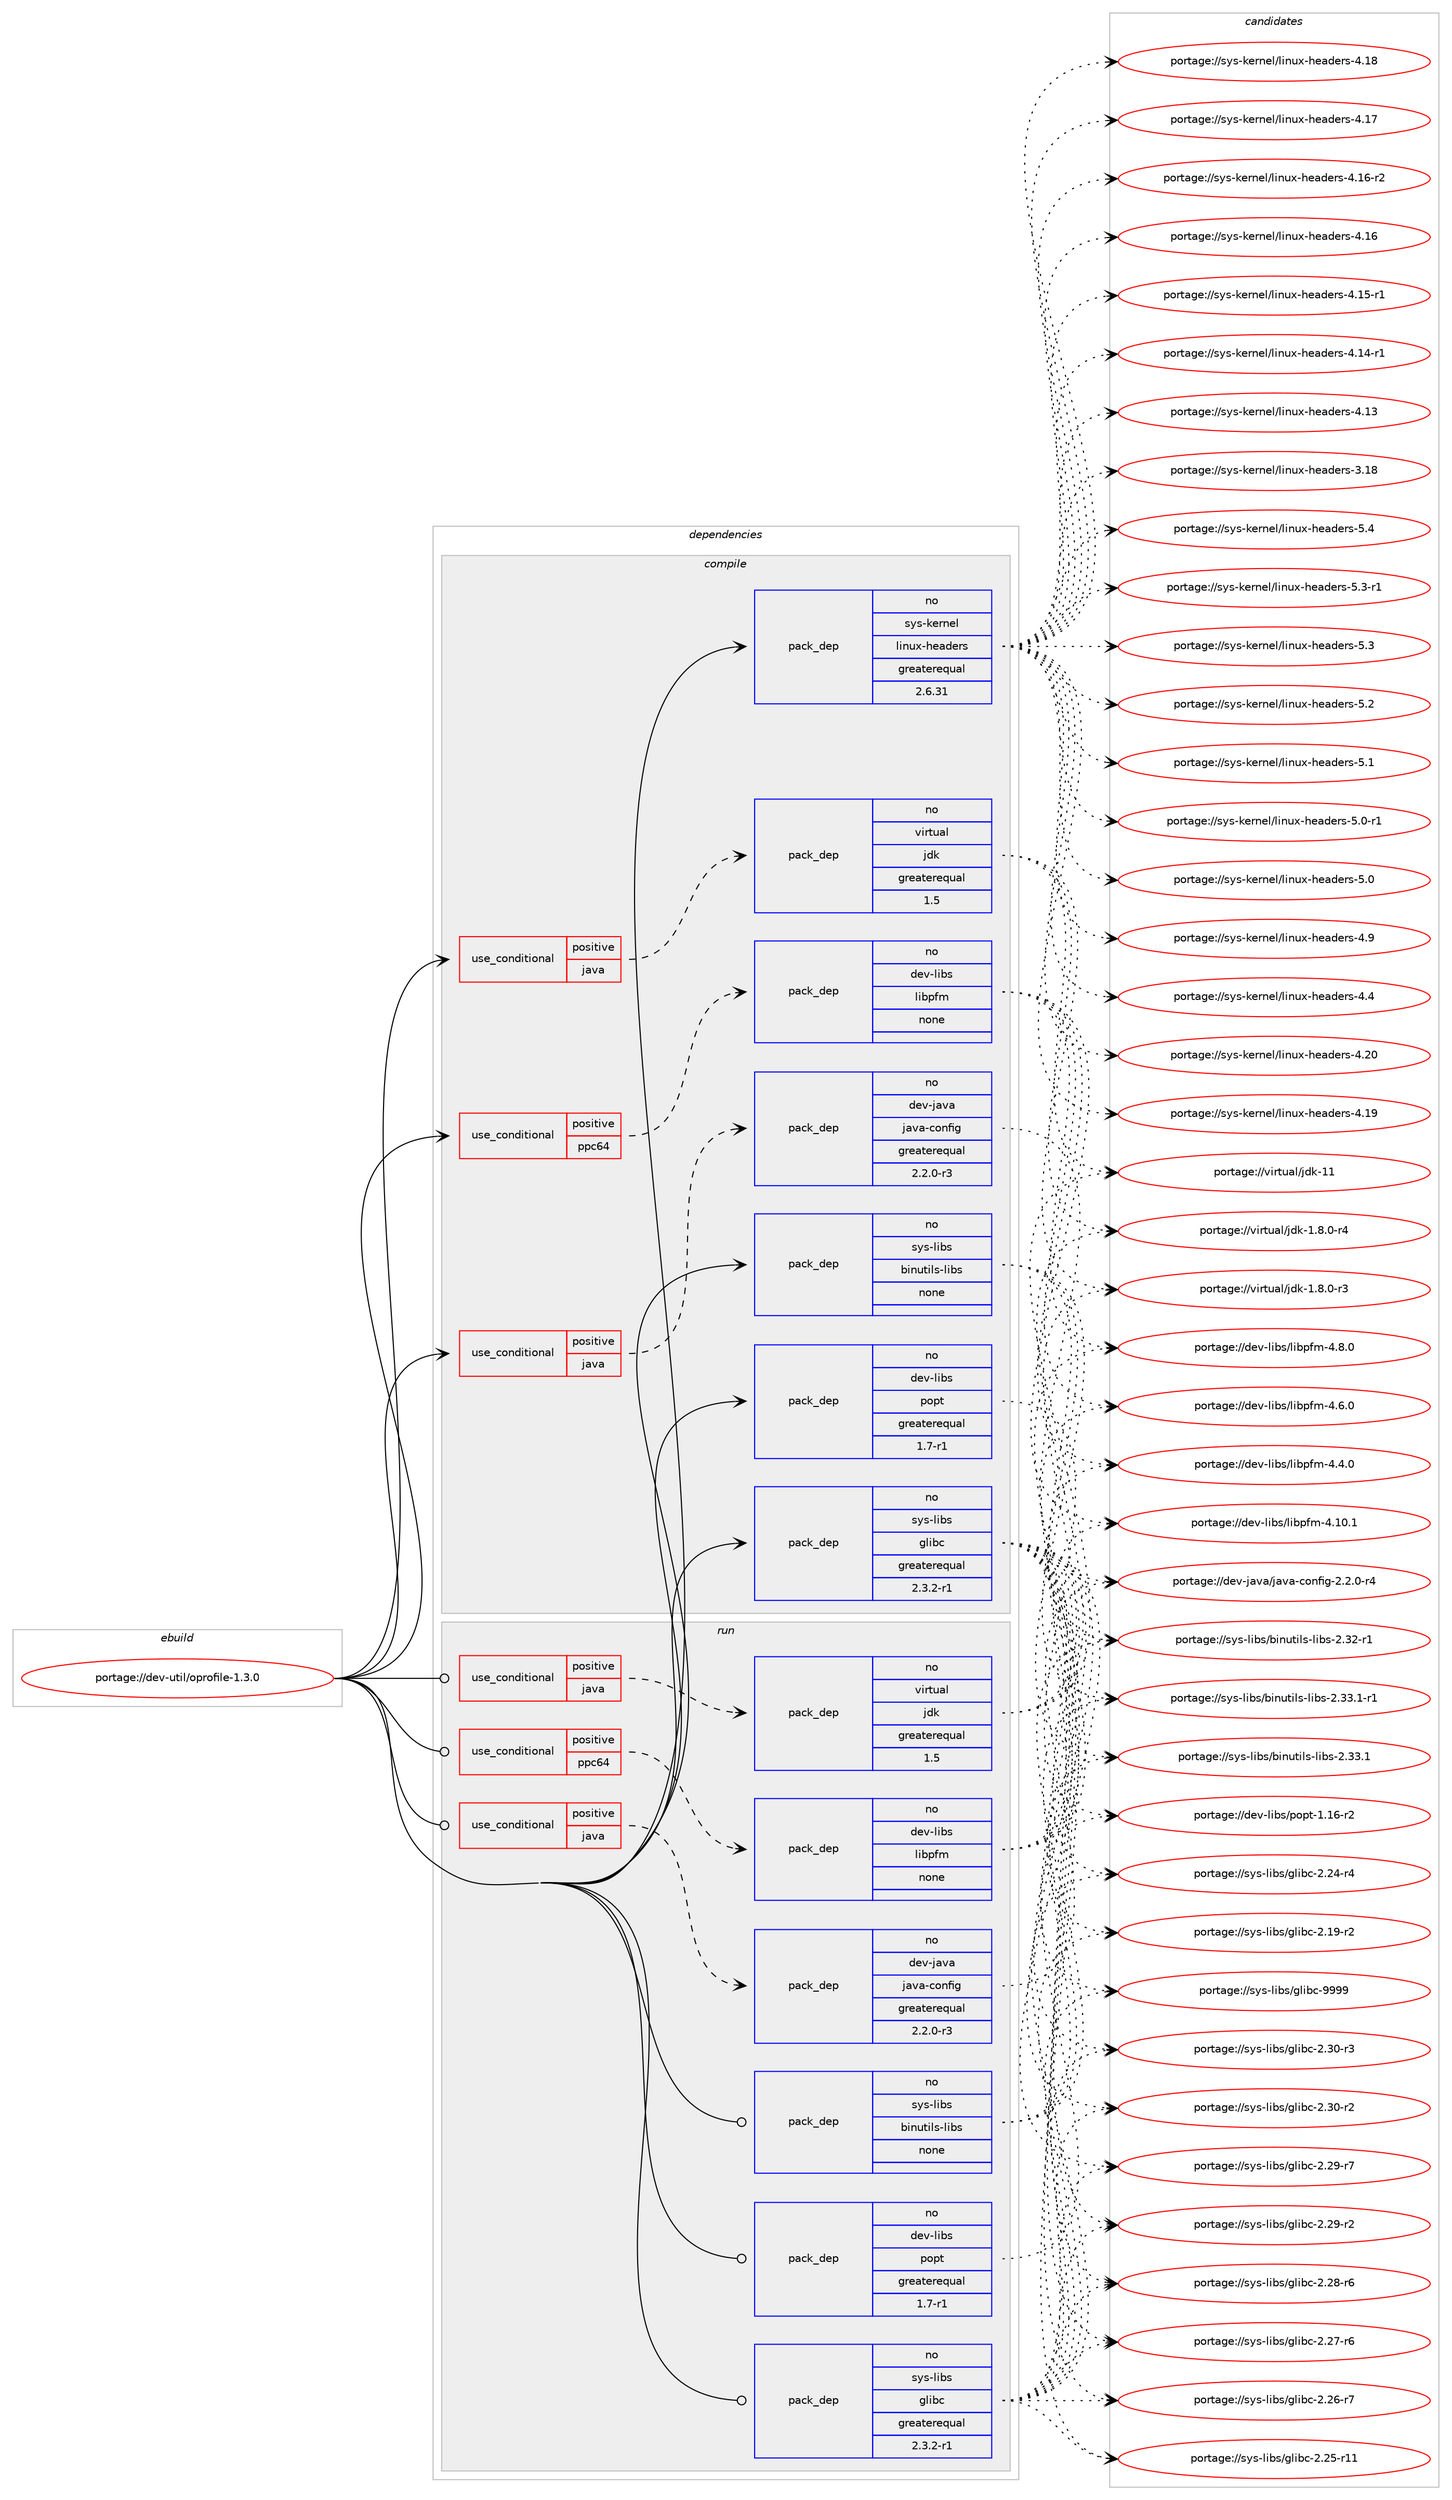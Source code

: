 digraph prolog {

# *************
# Graph options
# *************

newrank=true;
concentrate=true;
compound=true;
graph [rankdir=LR,fontname=Helvetica,fontsize=10,ranksep=1.5];#, ranksep=2.5, nodesep=0.2];
edge  [arrowhead=vee];
node  [fontname=Helvetica,fontsize=10];

# **********
# The ebuild
# **********

subgraph cluster_leftcol {
color=gray;
label=<<i>ebuild</i>>;
id [label="portage://dev-util/oprofile-1.3.0", color=red, width=4, href="../dev-util/oprofile-1.3.0.svg"];
}

# ****************
# The dependencies
# ****************

subgraph cluster_midcol {
color=gray;
label=<<i>dependencies</i>>;
subgraph cluster_compile {
fillcolor="#eeeeee";
style=filled;
label=<<i>compile</i>>;
subgraph cond61984 {
dependency298836 [label=<<TABLE BORDER="0" CELLBORDER="1" CELLSPACING="0" CELLPADDING="4"><TR><TD ROWSPAN="3" CELLPADDING="10">use_conditional</TD></TR><TR><TD>positive</TD></TR><TR><TD>java</TD></TR></TABLE>>, shape=none, color=red];
subgraph pack232257 {
dependency298837 [label=<<TABLE BORDER="0" CELLBORDER="1" CELLSPACING="0" CELLPADDING="4" WIDTH="220"><TR><TD ROWSPAN="6" CELLPADDING="30">pack_dep</TD></TR><TR><TD WIDTH="110">no</TD></TR><TR><TD>dev-java</TD></TR><TR><TD>java-config</TD></TR><TR><TD>greaterequal</TD></TR><TR><TD>2.2.0-r3</TD></TR></TABLE>>, shape=none, color=blue];
}
dependency298836:e -> dependency298837:w [weight=20,style="dashed",arrowhead="vee"];
}
id:e -> dependency298836:w [weight=20,style="solid",arrowhead="vee"];
subgraph cond61985 {
dependency298838 [label=<<TABLE BORDER="0" CELLBORDER="1" CELLSPACING="0" CELLPADDING="4"><TR><TD ROWSPAN="3" CELLPADDING="10">use_conditional</TD></TR><TR><TD>positive</TD></TR><TR><TD>java</TD></TR></TABLE>>, shape=none, color=red];
subgraph pack232258 {
dependency298839 [label=<<TABLE BORDER="0" CELLBORDER="1" CELLSPACING="0" CELLPADDING="4" WIDTH="220"><TR><TD ROWSPAN="6" CELLPADDING="30">pack_dep</TD></TR><TR><TD WIDTH="110">no</TD></TR><TR><TD>virtual</TD></TR><TR><TD>jdk</TD></TR><TR><TD>greaterequal</TD></TR><TR><TD>1.5</TD></TR></TABLE>>, shape=none, color=blue];
}
dependency298838:e -> dependency298839:w [weight=20,style="dashed",arrowhead="vee"];
}
id:e -> dependency298838:w [weight=20,style="solid",arrowhead="vee"];
subgraph cond61986 {
dependency298840 [label=<<TABLE BORDER="0" CELLBORDER="1" CELLSPACING="0" CELLPADDING="4"><TR><TD ROWSPAN="3" CELLPADDING="10">use_conditional</TD></TR><TR><TD>positive</TD></TR><TR><TD>ppc64</TD></TR></TABLE>>, shape=none, color=red];
subgraph pack232259 {
dependency298841 [label=<<TABLE BORDER="0" CELLBORDER="1" CELLSPACING="0" CELLPADDING="4" WIDTH="220"><TR><TD ROWSPAN="6" CELLPADDING="30">pack_dep</TD></TR><TR><TD WIDTH="110">no</TD></TR><TR><TD>dev-libs</TD></TR><TR><TD>libpfm</TD></TR><TR><TD>none</TD></TR><TR><TD></TD></TR></TABLE>>, shape=none, color=blue];
}
dependency298840:e -> dependency298841:w [weight=20,style="dashed",arrowhead="vee"];
}
id:e -> dependency298840:w [weight=20,style="solid",arrowhead="vee"];
subgraph pack232260 {
dependency298842 [label=<<TABLE BORDER="0" CELLBORDER="1" CELLSPACING="0" CELLPADDING="4" WIDTH="220"><TR><TD ROWSPAN="6" CELLPADDING="30">pack_dep</TD></TR><TR><TD WIDTH="110">no</TD></TR><TR><TD>dev-libs</TD></TR><TR><TD>popt</TD></TR><TR><TD>greaterequal</TD></TR><TR><TD>1.7-r1</TD></TR></TABLE>>, shape=none, color=blue];
}
id:e -> dependency298842:w [weight=20,style="solid",arrowhead="vee"];
subgraph pack232261 {
dependency298843 [label=<<TABLE BORDER="0" CELLBORDER="1" CELLSPACING="0" CELLPADDING="4" WIDTH="220"><TR><TD ROWSPAN="6" CELLPADDING="30">pack_dep</TD></TR><TR><TD WIDTH="110">no</TD></TR><TR><TD>sys-kernel</TD></TR><TR><TD>linux-headers</TD></TR><TR><TD>greaterequal</TD></TR><TR><TD>2.6.31</TD></TR></TABLE>>, shape=none, color=blue];
}
id:e -> dependency298843:w [weight=20,style="solid",arrowhead="vee"];
subgraph pack232262 {
dependency298844 [label=<<TABLE BORDER="0" CELLBORDER="1" CELLSPACING="0" CELLPADDING="4" WIDTH="220"><TR><TD ROWSPAN="6" CELLPADDING="30">pack_dep</TD></TR><TR><TD WIDTH="110">no</TD></TR><TR><TD>sys-libs</TD></TR><TR><TD>binutils-libs</TD></TR><TR><TD>none</TD></TR><TR><TD></TD></TR></TABLE>>, shape=none, color=blue];
}
id:e -> dependency298844:w [weight=20,style="solid",arrowhead="vee"];
subgraph pack232263 {
dependency298845 [label=<<TABLE BORDER="0" CELLBORDER="1" CELLSPACING="0" CELLPADDING="4" WIDTH="220"><TR><TD ROWSPAN="6" CELLPADDING="30">pack_dep</TD></TR><TR><TD WIDTH="110">no</TD></TR><TR><TD>sys-libs</TD></TR><TR><TD>glibc</TD></TR><TR><TD>greaterequal</TD></TR><TR><TD>2.3.2-r1</TD></TR></TABLE>>, shape=none, color=blue];
}
id:e -> dependency298845:w [weight=20,style="solid",arrowhead="vee"];
}
subgraph cluster_compileandrun {
fillcolor="#eeeeee";
style=filled;
label=<<i>compile and run</i>>;
}
subgraph cluster_run {
fillcolor="#eeeeee";
style=filled;
label=<<i>run</i>>;
subgraph cond61987 {
dependency298846 [label=<<TABLE BORDER="0" CELLBORDER="1" CELLSPACING="0" CELLPADDING="4"><TR><TD ROWSPAN="3" CELLPADDING="10">use_conditional</TD></TR><TR><TD>positive</TD></TR><TR><TD>java</TD></TR></TABLE>>, shape=none, color=red];
subgraph pack232264 {
dependency298847 [label=<<TABLE BORDER="0" CELLBORDER="1" CELLSPACING="0" CELLPADDING="4" WIDTH="220"><TR><TD ROWSPAN="6" CELLPADDING="30">pack_dep</TD></TR><TR><TD WIDTH="110">no</TD></TR><TR><TD>dev-java</TD></TR><TR><TD>java-config</TD></TR><TR><TD>greaterequal</TD></TR><TR><TD>2.2.0-r3</TD></TR></TABLE>>, shape=none, color=blue];
}
dependency298846:e -> dependency298847:w [weight=20,style="dashed",arrowhead="vee"];
}
id:e -> dependency298846:w [weight=20,style="solid",arrowhead="odot"];
subgraph cond61988 {
dependency298848 [label=<<TABLE BORDER="0" CELLBORDER="1" CELLSPACING="0" CELLPADDING="4"><TR><TD ROWSPAN="3" CELLPADDING="10">use_conditional</TD></TR><TR><TD>positive</TD></TR><TR><TD>java</TD></TR></TABLE>>, shape=none, color=red];
subgraph pack232265 {
dependency298849 [label=<<TABLE BORDER="0" CELLBORDER="1" CELLSPACING="0" CELLPADDING="4" WIDTH="220"><TR><TD ROWSPAN="6" CELLPADDING="30">pack_dep</TD></TR><TR><TD WIDTH="110">no</TD></TR><TR><TD>virtual</TD></TR><TR><TD>jdk</TD></TR><TR><TD>greaterequal</TD></TR><TR><TD>1.5</TD></TR></TABLE>>, shape=none, color=blue];
}
dependency298848:e -> dependency298849:w [weight=20,style="dashed",arrowhead="vee"];
}
id:e -> dependency298848:w [weight=20,style="solid",arrowhead="odot"];
subgraph cond61989 {
dependency298850 [label=<<TABLE BORDER="0" CELLBORDER="1" CELLSPACING="0" CELLPADDING="4"><TR><TD ROWSPAN="3" CELLPADDING="10">use_conditional</TD></TR><TR><TD>positive</TD></TR><TR><TD>ppc64</TD></TR></TABLE>>, shape=none, color=red];
subgraph pack232266 {
dependency298851 [label=<<TABLE BORDER="0" CELLBORDER="1" CELLSPACING="0" CELLPADDING="4" WIDTH="220"><TR><TD ROWSPAN="6" CELLPADDING="30">pack_dep</TD></TR><TR><TD WIDTH="110">no</TD></TR><TR><TD>dev-libs</TD></TR><TR><TD>libpfm</TD></TR><TR><TD>none</TD></TR><TR><TD></TD></TR></TABLE>>, shape=none, color=blue];
}
dependency298850:e -> dependency298851:w [weight=20,style="dashed",arrowhead="vee"];
}
id:e -> dependency298850:w [weight=20,style="solid",arrowhead="odot"];
subgraph pack232267 {
dependency298852 [label=<<TABLE BORDER="0" CELLBORDER="1" CELLSPACING="0" CELLPADDING="4" WIDTH="220"><TR><TD ROWSPAN="6" CELLPADDING="30">pack_dep</TD></TR><TR><TD WIDTH="110">no</TD></TR><TR><TD>dev-libs</TD></TR><TR><TD>popt</TD></TR><TR><TD>greaterequal</TD></TR><TR><TD>1.7-r1</TD></TR></TABLE>>, shape=none, color=blue];
}
id:e -> dependency298852:w [weight=20,style="solid",arrowhead="odot"];
subgraph pack232268 {
dependency298853 [label=<<TABLE BORDER="0" CELLBORDER="1" CELLSPACING="0" CELLPADDING="4" WIDTH="220"><TR><TD ROWSPAN="6" CELLPADDING="30">pack_dep</TD></TR><TR><TD WIDTH="110">no</TD></TR><TR><TD>sys-libs</TD></TR><TR><TD>binutils-libs</TD></TR><TR><TD>none</TD></TR><TR><TD></TD></TR></TABLE>>, shape=none, color=blue];
}
id:e -> dependency298853:w [weight=20,style="solid",arrowhead="odot"];
subgraph pack232269 {
dependency298854 [label=<<TABLE BORDER="0" CELLBORDER="1" CELLSPACING="0" CELLPADDING="4" WIDTH="220"><TR><TD ROWSPAN="6" CELLPADDING="30">pack_dep</TD></TR><TR><TD WIDTH="110">no</TD></TR><TR><TD>sys-libs</TD></TR><TR><TD>glibc</TD></TR><TR><TD>greaterequal</TD></TR><TR><TD>2.3.2-r1</TD></TR></TABLE>>, shape=none, color=blue];
}
id:e -> dependency298854:w [weight=20,style="solid",arrowhead="odot"];
}
}

# **************
# The candidates
# **************

subgraph cluster_choices {
rank=same;
color=gray;
label=<<i>candidates</i>>;

subgraph choice232257 {
color=black;
nodesep=1;
choice10010111845106971189747106971189745991111101021051034550465046484511452 [label="portage://dev-java/java-config-2.2.0-r4", color=red, width=4,href="../dev-java/java-config-2.2.0-r4.svg"];
dependency298837:e -> choice10010111845106971189747106971189745991111101021051034550465046484511452:w [style=dotted,weight="100"];
}
subgraph choice232258 {
color=black;
nodesep=1;
choice1181051141161179710847106100107454949 [label="portage://virtual/jdk-11", color=red, width=4,href="../virtual/jdk-11.svg"];
choice11810511411611797108471061001074549465646484511452 [label="portage://virtual/jdk-1.8.0-r4", color=red, width=4,href="../virtual/jdk-1.8.0-r4.svg"];
choice11810511411611797108471061001074549465646484511451 [label="portage://virtual/jdk-1.8.0-r3", color=red, width=4,href="../virtual/jdk-1.8.0-r3.svg"];
dependency298839:e -> choice1181051141161179710847106100107454949:w [style=dotted,weight="100"];
dependency298839:e -> choice11810511411611797108471061001074549465646484511452:w [style=dotted,weight="100"];
dependency298839:e -> choice11810511411611797108471061001074549465646484511451:w [style=dotted,weight="100"];
}
subgraph choice232259 {
color=black;
nodesep=1;
choice10010111845108105981154710810598112102109455246564648 [label="portage://dev-libs/libpfm-4.8.0", color=red, width=4,href="../dev-libs/libpfm-4.8.0.svg"];
choice10010111845108105981154710810598112102109455246544648 [label="portage://dev-libs/libpfm-4.6.0", color=red, width=4,href="../dev-libs/libpfm-4.6.0.svg"];
choice10010111845108105981154710810598112102109455246524648 [label="portage://dev-libs/libpfm-4.4.0", color=red, width=4,href="../dev-libs/libpfm-4.4.0.svg"];
choice1001011184510810598115471081059811210210945524649484649 [label="portage://dev-libs/libpfm-4.10.1", color=red, width=4,href="../dev-libs/libpfm-4.10.1.svg"];
dependency298841:e -> choice10010111845108105981154710810598112102109455246564648:w [style=dotted,weight="100"];
dependency298841:e -> choice10010111845108105981154710810598112102109455246544648:w [style=dotted,weight="100"];
dependency298841:e -> choice10010111845108105981154710810598112102109455246524648:w [style=dotted,weight="100"];
dependency298841:e -> choice1001011184510810598115471081059811210210945524649484649:w [style=dotted,weight="100"];
}
subgraph choice232260 {
color=black;
nodesep=1;
choice10010111845108105981154711211111211645494649544511450 [label="portage://dev-libs/popt-1.16-r2", color=red, width=4,href="../dev-libs/popt-1.16-r2.svg"];
dependency298842:e -> choice10010111845108105981154711211111211645494649544511450:w [style=dotted,weight="100"];
}
subgraph choice232261 {
color=black;
nodesep=1;
choice1151211154510710111411010110847108105110117120451041019710010111411545534652 [label="portage://sys-kernel/linux-headers-5.4", color=red, width=4,href="../sys-kernel/linux-headers-5.4.svg"];
choice11512111545107101114110101108471081051101171204510410197100101114115455346514511449 [label="portage://sys-kernel/linux-headers-5.3-r1", color=red, width=4,href="../sys-kernel/linux-headers-5.3-r1.svg"];
choice1151211154510710111411010110847108105110117120451041019710010111411545534651 [label="portage://sys-kernel/linux-headers-5.3", color=red, width=4,href="../sys-kernel/linux-headers-5.3.svg"];
choice1151211154510710111411010110847108105110117120451041019710010111411545534650 [label="portage://sys-kernel/linux-headers-5.2", color=red, width=4,href="../sys-kernel/linux-headers-5.2.svg"];
choice1151211154510710111411010110847108105110117120451041019710010111411545534649 [label="portage://sys-kernel/linux-headers-5.1", color=red, width=4,href="../sys-kernel/linux-headers-5.1.svg"];
choice11512111545107101114110101108471081051101171204510410197100101114115455346484511449 [label="portage://sys-kernel/linux-headers-5.0-r1", color=red, width=4,href="../sys-kernel/linux-headers-5.0-r1.svg"];
choice1151211154510710111411010110847108105110117120451041019710010111411545534648 [label="portage://sys-kernel/linux-headers-5.0", color=red, width=4,href="../sys-kernel/linux-headers-5.0.svg"];
choice1151211154510710111411010110847108105110117120451041019710010111411545524657 [label="portage://sys-kernel/linux-headers-4.9", color=red, width=4,href="../sys-kernel/linux-headers-4.9.svg"];
choice1151211154510710111411010110847108105110117120451041019710010111411545524652 [label="portage://sys-kernel/linux-headers-4.4", color=red, width=4,href="../sys-kernel/linux-headers-4.4.svg"];
choice115121115451071011141101011084710810511011712045104101971001011141154552465048 [label="portage://sys-kernel/linux-headers-4.20", color=red, width=4,href="../sys-kernel/linux-headers-4.20.svg"];
choice115121115451071011141101011084710810511011712045104101971001011141154552464957 [label="portage://sys-kernel/linux-headers-4.19", color=red, width=4,href="../sys-kernel/linux-headers-4.19.svg"];
choice115121115451071011141101011084710810511011712045104101971001011141154552464956 [label="portage://sys-kernel/linux-headers-4.18", color=red, width=4,href="../sys-kernel/linux-headers-4.18.svg"];
choice115121115451071011141101011084710810511011712045104101971001011141154552464955 [label="portage://sys-kernel/linux-headers-4.17", color=red, width=4,href="../sys-kernel/linux-headers-4.17.svg"];
choice1151211154510710111411010110847108105110117120451041019710010111411545524649544511450 [label="portage://sys-kernel/linux-headers-4.16-r2", color=red, width=4,href="../sys-kernel/linux-headers-4.16-r2.svg"];
choice115121115451071011141101011084710810511011712045104101971001011141154552464954 [label="portage://sys-kernel/linux-headers-4.16", color=red, width=4,href="../sys-kernel/linux-headers-4.16.svg"];
choice1151211154510710111411010110847108105110117120451041019710010111411545524649534511449 [label="portage://sys-kernel/linux-headers-4.15-r1", color=red, width=4,href="../sys-kernel/linux-headers-4.15-r1.svg"];
choice1151211154510710111411010110847108105110117120451041019710010111411545524649524511449 [label="portage://sys-kernel/linux-headers-4.14-r1", color=red, width=4,href="../sys-kernel/linux-headers-4.14-r1.svg"];
choice115121115451071011141101011084710810511011712045104101971001011141154552464951 [label="portage://sys-kernel/linux-headers-4.13", color=red, width=4,href="../sys-kernel/linux-headers-4.13.svg"];
choice115121115451071011141101011084710810511011712045104101971001011141154551464956 [label="portage://sys-kernel/linux-headers-3.18", color=red, width=4,href="../sys-kernel/linux-headers-3.18.svg"];
dependency298843:e -> choice1151211154510710111411010110847108105110117120451041019710010111411545534652:w [style=dotted,weight="100"];
dependency298843:e -> choice11512111545107101114110101108471081051101171204510410197100101114115455346514511449:w [style=dotted,weight="100"];
dependency298843:e -> choice1151211154510710111411010110847108105110117120451041019710010111411545534651:w [style=dotted,weight="100"];
dependency298843:e -> choice1151211154510710111411010110847108105110117120451041019710010111411545534650:w [style=dotted,weight="100"];
dependency298843:e -> choice1151211154510710111411010110847108105110117120451041019710010111411545534649:w [style=dotted,weight="100"];
dependency298843:e -> choice11512111545107101114110101108471081051101171204510410197100101114115455346484511449:w [style=dotted,weight="100"];
dependency298843:e -> choice1151211154510710111411010110847108105110117120451041019710010111411545534648:w [style=dotted,weight="100"];
dependency298843:e -> choice1151211154510710111411010110847108105110117120451041019710010111411545524657:w [style=dotted,weight="100"];
dependency298843:e -> choice1151211154510710111411010110847108105110117120451041019710010111411545524652:w [style=dotted,weight="100"];
dependency298843:e -> choice115121115451071011141101011084710810511011712045104101971001011141154552465048:w [style=dotted,weight="100"];
dependency298843:e -> choice115121115451071011141101011084710810511011712045104101971001011141154552464957:w [style=dotted,weight="100"];
dependency298843:e -> choice115121115451071011141101011084710810511011712045104101971001011141154552464956:w [style=dotted,weight="100"];
dependency298843:e -> choice115121115451071011141101011084710810511011712045104101971001011141154552464955:w [style=dotted,weight="100"];
dependency298843:e -> choice1151211154510710111411010110847108105110117120451041019710010111411545524649544511450:w [style=dotted,weight="100"];
dependency298843:e -> choice115121115451071011141101011084710810511011712045104101971001011141154552464954:w [style=dotted,weight="100"];
dependency298843:e -> choice1151211154510710111411010110847108105110117120451041019710010111411545524649534511449:w [style=dotted,weight="100"];
dependency298843:e -> choice1151211154510710111411010110847108105110117120451041019710010111411545524649524511449:w [style=dotted,weight="100"];
dependency298843:e -> choice115121115451071011141101011084710810511011712045104101971001011141154552464951:w [style=dotted,weight="100"];
dependency298843:e -> choice115121115451071011141101011084710810511011712045104101971001011141154551464956:w [style=dotted,weight="100"];
}
subgraph choice232262 {
color=black;
nodesep=1;
choice115121115451081059811547981051101171161051081154510810598115455046515146494511449 [label="portage://sys-libs/binutils-libs-2.33.1-r1", color=red, width=4,href="../sys-libs/binutils-libs-2.33.1-r1.svg"];
choice11512111545108105981154798105110117116105108115451081059811545504651514649 [label="portage://sys-libs/binutils-libs-2.33.1", color=red, width=4,href="../sys-libs/binutils-libs-2.33.1.svg"];
choice11512111545108105981154798105110117116105108115451081059811545504651504511449 [label="portage://sys-libs/binutils-libs-2.32-r1", color=red, width=4,href="../sys-libs/binutils-libs-2.32-r1.svg"];
dependency298844:e -> choice115121115451081059811547981051101171161051081154510810598115455046515146494511449:w [style=dotted,weight="100"];
dependency298844:e -> choice11512111545108105981154798105110117116105108115451081059811545504651514649:w [style=dotted,weight="100"];
dependency298844:e -> choice11512111545108105981154798105110117116105108115451081059811545504651504511449:w [style=dotted,weight="100"];
}
subgraph choice232263 {
color=black;
nodesep=1;
choice11512111545108105981154710310810598994557575757 [label="portage://sys-libs/glibc-9999", color=red, width=4,href="../sys-libs/glibc-9999.svg"];
choice115121115451081059811547103108105989945504651484511451 [label="portage://sys-libs/glibc-2.30-r3", color=red, width=4,href="../sys-libs/glibc-2.30-r3.svg"];
choice115121115451081059811547103108105989945504651484511450 [label="portage://sys-libs/glibc-2.30-r2", color=red, width=4,href="../sys-libs/glibc-2.30-r2.svg"];
choice115121115451081059811547103108105989945504650574511455 [label="portage://sys-libs/glibc-2.29-r7", color=red, width=4,href="../sys-libs/glibc-2.29-r7.svg"];
choice115121115451081059811547103108105989945504650574511450 [label="portage://sys-libs/glibc-2.29-r2", color=red, width=4,href="../sys-libs/glibc-2.29-r2.svg"];
choice115121115451081059811547103108105989945504650564511454 [label="portage://sys-libs/glibc-2.28-r6", color=red, width=4,href="../sys-libs/glibc-2.28-r6.svg"];
choice115121115451081059811547103108105989945504650554511454 [label="portage://sys-libs/glibc-2.27-r6", color=red, width=4,href="../sys-libs/glibc-2.27-r6.svg"];
choice115121115451081059811547103108105989945504650544511455 [label="portage://sys-libs/glibc-2.26-r7", color=red, width=4,href="../sys-libs/glibc-2.26-r7.svg"];
choice11512111545108105981154710310810598994550465053451144949 [label="portage://sys-libs/glibc-2.25-r11", color=red, width=4,href="../sys-libs/glibc-2.25-r11.svg"];
choice115121115451081059811547103108105989945504650524511452 [label="portage://sys-libs/glibc-2.24-r4", color=red, width=4,href="../sys-libs/glibc-2.24-r4.svg"];
choice115121115451081059811547103108105989945504649574511450 [label="portage://sys-libs/glibc-2.19-r2", color=red, width=4,href="../sys-libs/glibc-2.19-r2.svg"];
dependency298845:e -> choice11512111545108105981154710310810598994557575757:w [style=dotted,weight="100"];
dependency298845:e -> choice115121115451081059811547103108105989945504651484511451:w [style=dotted,weight="100"];
dependency298845:e -> choice115121115451081059811547103108105989945504651484511450:w [style=dotted,weight="100"];
dependency298845:e -> choice115121115451081059811547103108105989945504650574511455:w [style=dotted,weight="100"];
dependency298845:e -> choice115121115451081059811547103108105989945504650574511450:w [style=dotted,weight="100"];
dependency298845:e -> choice115121115451081059811547103108105989945504650564511454:w [style=dotted,weight="100"];
dependency298845:e -> choice115121115451081059811547103108105989945504650554511454:w [style=dotted,weight="100"];
dependency298845:e -> choice115121115451081059811547103108105989945504650544511455:w [style=dotted,weight="100"];
dependency298845:e -> choice11512111545108105981154710310810598994550465053451144949:w [style=dotted,weight="100"];
dependency298845:e -> choice115121115451081059811547103108105989945504650524511452:w [style=dotted,weight="100"];
dependency298845:e -> choice115121115451081059811547103108105989945504649574511450:w [style=dotted,weight="100"];
}
subgraph choice232264 {
color=black;
nodesep=1;
choice10010111845106971189747106971189745991111101021051034550465046484511452 [label="portage://dev-java/java-config-2.2.0-r4", color=red, width=4,href="../dev-java/java-config-2.2.0-r4.svg"];
dependency298847:e -> choice10010111845106971189747106971189745991111101021051034550465046484511452:w [style=dotted,weight="100"];
}
subgraph choice232265 {
color=black;
nodesep=1;
choice1181051141161179710847106100107454949 [label="portage://virtual/jdk-11", color=red, width=4,href="../virtual/jdk-11.svg"];
choice11810511411611797108471061001074549465646484511452 [label="portage://virtual/jdk-1.8.0-r4", color=red, width=4,href="../virtual/jdk-1.8.0-r4.svg"];
choice11810511411611797108471061001074549465646484511451 [label="portage://virtual/jdk-1.8.0-r3", color=red, width=4,href="../virtual/jdk-1.8.0-r3.svg"];
dependency298849:e -> choice1181051141161179710847106100107454949:w [style=dotted,weight="100"];
dependency298849:e -> choice11810511411611797108471061001074549465646484511452:w [style=dotted,weight="100"];
dependency298849:e -> choice11810511411611797108471061001074549465646484511451:w [style=dotted,weight="100"];
}
subgraph choice232266 {
color=black;
nodesep=1;
choice10010111845108105981154710810598112102109455246564648 [label="portage://dev-libs/libpfm-4.8.0", color=red, width=4,href="../dev-libs/libpfm-4.8.0.svg"];
choice10010111845108105981154710810598112102109455246544648 [label="portage://dev-libs/libpfm-4.6.0", color=red, width=4,href="../dev-libs/libpfm-4.6.0.svg"];
choice10010111845108105981154710810598112102109455246524648 [label="portage://dev-libs/libpfm-4.4.0", color=red, width=4,href="../dev-libs/libpfm-4.4.0.svg"];
choice1001011184510810598115471081059811210210945524649484649 [label="portage://dev-libs/libpfm-4.10.1", color=red, width=4,href="../dev-libs/libpfm-4.10.1.svg"];
dependency298851:e -> choice10010111845108105981154710810598112102109455246564648:w [style=dotted,weight="100"];
dependency298851:e -> choice10010111845108105981154710810598112102109455246544648:w [style=dotted,weight="100"];
dependency298851:e -> choice10010111845108105981154710810598112102109455246524648:w [style=dotted,weight="100"];
dependency298851:e -> choice1001011184510810598115471081059811210210945524649484649:w [style=dotted,weight="100"];
}
subgraph choice232267 {
color=black;
nodesep=1;
choice10010111845108105981154711211111211645494649544511450 [label="portage://dev-libs/popt-1.16-r2", color=red, width=4,href="../dev-libs/popt-1.16-r2.svg"];
dependency298852:e -> choice10010111845108105981154711211111211645494649544511450:w [style=dotted,weight="100"];
}
subgraph choice232268 {
color=black;
nodesep=1;
choice115121115451081059811547981051101171161051081154510810598115455046515146494511449 [label="portage://sys-libs/binutils-libs-2.33.1-r1", color=red, width=4,href="../sys-libs/binutils-libs-2.33.1-r1.svg"];
choice11512111545108105981154798105110117116105108115451081059811545504651514649 [label="portage://sys-libs/binutils-libs-2.33.1", color=red, width=4,href="../sys-libs/binutils-libs-2.33.1.svg"];
choice11512111545108105981154798105110117116105108115451081059811545504651504511449 [label="portage://sys-libs/binutils-libs-2.32-r1", color=red, width=4,href="../sys-libs/binutils-libs-2.32-r1.svg"];
dependency298853:e -> choice115121115451081059811547981051101171161051081154510810598115455046515146494511449:w [style=dotted,weight="100"];
dependency298853:e -> choice11512111545108105981154798105110117116105108115451081059811545504651514649:w [style=dotted,weight="100"];
dependency298853:e -> choice11512111545108105981154798105110117116105108115451081059811545504651504511449:w [style=dotted,weight="100"];
}
subgraph choice232269 {
color=black;
nodesep=1;
choice11512111545108105981154710310810598994557575757 [label="portage://sys-libs/glibc-9999", color=red, width=4,href="../sys-libs/glibc-9999.svg"];
choice115121115451081059811547103108105989945504651484511451 [label="portage://sys-libs/glibc-2.30-r3", color=red, width=4,href="../sys-libs/glibc-2.30-r3.svg"];
choice115121115451081059811547103108105989945504651484511450 [label="portage://sys-libs/glibc-2.30-r2", color=red, width=4,href="../sys-libs/glibc-2.30-r2.svg"];
choice115121115451081059811547103108105989945504650574511455 [label="portage://sys-libs/glibc-2.29-r7", color=red, width=4,href="../sys-libs/glibc-2.29-r7.svg"];
choice115121115451081059811547103108105989945504650574511450 [label="portage://sys-libs/glibc-2.29-r2", color=red, width=4,href="../sys-libs/glibc-2.29-r2.svg"];
choice115121115451081059811547103108105989945504650564511454 [label="portage://sys-libs/glibc-2.28-r6", color=red, width=4,href="../sys-libs/glibc-2.28-r6.svg"];
choice115121115451081059811547103108105989945504650554511454 [label="portage://sys-libs/glibc-2.27-r6", color=red, width=4,href="../sys-libs/glibc-2.27-r6.svg"];
choice115121115451081059811547103108105989945504650544511455 [label="portage://sys-libs/glibc-2.26-r7", color=red, width=4,href="../sys-libs/glibc-2.26-r7.svg"];
choice11512111545108105981154710310810598994550465053451144949 [label="portage://sys-libs/glibc-2.25-r11", color=red, width=4,href="../sys-libs/glibc-2.25-r11.svg"];
choice115121115451081059811547103108105989945504650524511452 [label="portage://sys-libs/glibc-2.24-r4", color=red, width=4,href="../sys-libs/glibc-2.24-r4.svg"];
choice115121115451081059811547103108105989945504649574511450 [label="portage://sys-libs/glibc-2.19-r2", color=red, width=4,href="../sys-libs/glibc-2.19-r2.svg"];
dependency298854:e -> choice11512111545108105981154710310810598994557575757:w [style=dotted,weight="100"];
dependency298854:e -> choice115121115451081059811547103108105989945504651484511451:w [style=dotted,weight="100"];
dependency298854:e -> choice115121115451081059811547103108105989945504651484511450:w [style=dotted,weight="100"];
dependency298854:e -> choice115121115451081059811547103108105989945504650574511455:w [style=dotted,weight="100"];
dependency298854:e -> choice115121115451081059811547103108105989945504650574511450:w [style=dotted,weight="100"];
dependency298854:e -> choice115121115451081059811547103108105989945504650564511454:w [style=dotted,weight="100"];
dependency298854:e -> choice115121115451081059811547103108105989945504650554511454:w [style=dotted,weight="100"];
dependency298854:e -> choice115121115451081059811547103108105989945504650544511455:w [style=dotted,weight="100"];
dependency298854:e -> choice11512111545108105981154710310810598994550465053451144949:w [style=dotted,weight="100"];
dependency298854:e -> choice115121115451081059811547103108105989945504650524511452:w [style=dotted,weight="100"];
dependency298854:e -> choice115121115451081059811547103108105989945504649574511450:w [style=dotted,weight="100"];
}
}

}
